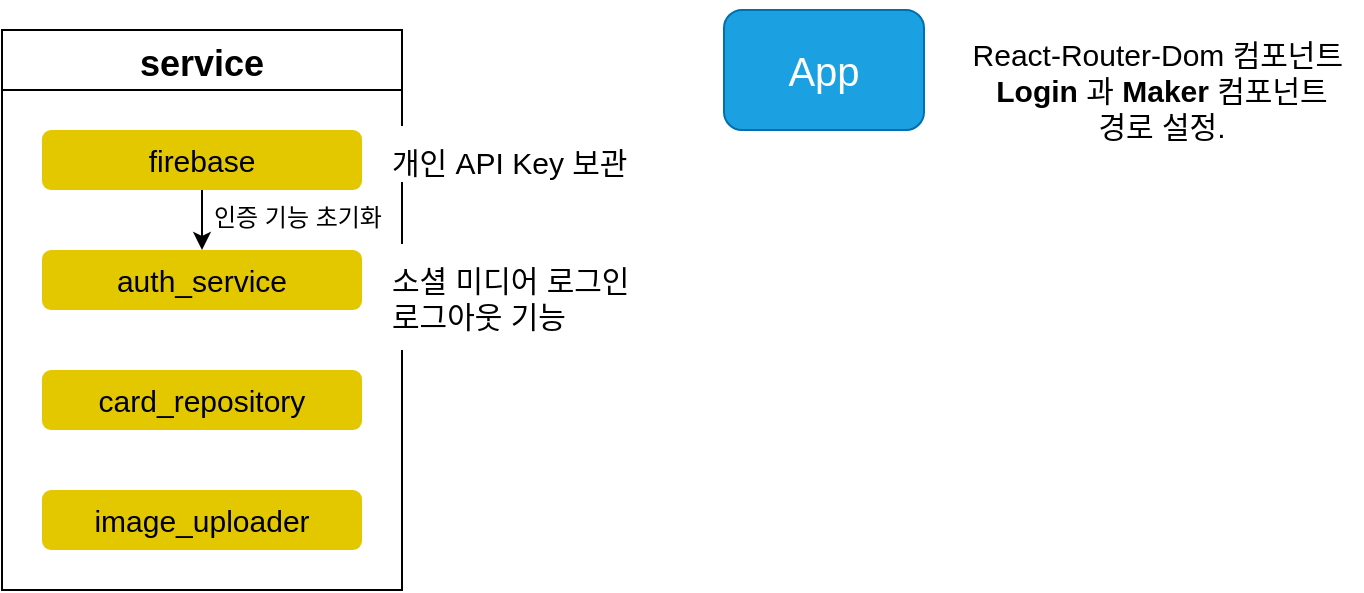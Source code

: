 <mxfile version="15.3.8" type="github">
  <diagram id="qXojaY42aiBFxvhF_yrl" name="Page-1">
    <mxGraphModel dx="864" dy="614" grid="1" gridSize="10" guides="1" tooltips="1" connect="1" arrows="1" fold="1" page="1" pageScale="1" pageWidth="827" pageHeight="1169" math="0" shadow="0">
      <root>
        <mxCell id="0" />
        <mxCell id="1" parent="0" />
        <mxCell id="ZUQluo5VriQcecSHElmV-1" value="&lt;font style=&quot;font-size: 20px&quot;&gt;App&lt;/font&gt;" style="rounded=1;whiteSpace=wrap;html=1;fillColor=#1ba1e2;strokeColor=#006EAF;fontColor=#ffffff;" parent="1" vertex="1">
          <mxGeometry x="401" y="40" width="100" height="60" as="geometry" />
        </mxCell>
        <mxCell id="ZUQluo5VriQcecSHElmV-4" value="&lt;font style=&quot;font-size: 15px&quot;&gt;&lt;font style=&quot;font-size: 15px&quot;&gt;&lt;br&gt;React&lt;/font&gt;-&lt;font style=&quot;font-size: 15px&quot;&gt;Router-Dom 컴포넌트&amp;nbsp;&lt;br&gt;&lt;b&gt;Login&lt;/b&gt; 과 &lt;b&gt;Maker&lt;/b&gt;&amp;nbsp;컴포넌트 &lt;br&gt;경로 설정.&lt;br&gt;&lt;br&gt;&lt;/font&gt;&lt;/font&gt;" style="text;html=1;strokeColor=none;fillColor=none;align=center;verticalAlign=middle;whiteSpace=wrap;rounded=0;labelBackgroundColor=#FFFFFF;labelBorderColor=none;spacing=0;fontColor=#000000;spacingLeft=0;" parent="1" vertex="1">
          <mxGeometry x="520" y="40" width="200" height="80" as="geometry" />
        </mxCell>
        <mxCell id="iWGha1-I6UxMjXV0nj9g-1" value="service" style="swimlane;fontSize=18;startSize=30;" vertex="1" parent="1">
          <mxGeometry x="40" y="50" width="200" height="280" as="geometry">
            <mxRectangle x="40" y="50" width="90" height="30" as="alternateBounds" />
          </mxGeometry>
        </mxCell>
        <mxCell id="iWGha1-I6UxMjXV0nj9g-19" value="" style="edgeStyle=orthogonalEdgeStyle;rounded=0;orthogonalLoop=1;jettySize=auto;html=1;fontSize=18;fontColor=#FFFFFF;entryX=0.5;entryY=0;entryDx=0;entryDy=0;" edge="1" parent="iWGha1-I6UxMjXV0nj9g-1" source="iWGha1-I6UxMjXV0nj9g-2" target="iWGha1-I6UxMjXV0nj9g-3">
          <mxGeometry relative="1" as="geometry">
            <mxPoint x="100" y="100" as="targetPoint" />
          </mxGeometry>
        </mxCell>
        <mxCell id="iWGha1-I6UxMjXV0nj9g-2" value="&lt;span style=&quot;font-size: 15px&quot;&gt;firebase&lt;/span&gt;" style="rounded=1;whiteSpace=wrap;html=1;fillColor=#e3c800;strokeColor=none;fontColor=#000000;" vertex="1" parent="iWGha1-I6UxMjXV0nj9g-1">
          <mxGeometry x="20" y="50" width="160" height="30" as="geometry" />
        </mxCell>
        <mxCell id="iWGha1-I6UxMjXV0nj9g-3" value="&lt;span style=&quot;font-size: 15px&quot;&gt;auth_service&lt;/span&gt;" style="rounded=1;whiteSpace=wrap;html=1;fillColor=#e3c800;strokeColor=none;fontColor=#000000;" vertex="1" parent="iWGha1-I6UxMjXV0nj9g-1">
          <mxGeometry x="20" y="110" width="160" height="30" as="geometry" />
        </mxCell>
        <mxCell id="iWGha1-I6UxMjXV0nj9g-4" value="&lt;span style=&quot;font-size: 15px&quot;&gt;card_repository&lt;/span&gt;" style="rounded=1;whiteSpace=wrap;html=1;fillColor=#e3c800;strokeColor=none;fontColor=#000000;" vertex="1" parent="iWGha1-I6UxMjXV0nj9g-1">
          <mxGeometry x="20" y="170" width="160" height="30" as="geometry" />
        </mxCell>
        <mxCell id="iWGha1-I6UxMjXV0nj9g-5" value="&lt;span style=&quot;font-size: 15px&quot;&gt;image_uploader&lt;/span&gt;" style="rounded=1;whiteSpace=wrap;html=1;fillColor=#e3c800;strokeColor=none;fontColor=#000000;" vertex="1" parent="iWGha1-I6UxMjXV0nj9g-1">
          <mxGeometry x="20" y="230" width="160" height="30" as="geometry" />
        </mxCell>
        <mxCell id="iWGha1-I6UxMjXV0nj9g-24" value="&lt;font color=&quot;#000000&quot; style=&quot;font-size: 12px;&quot;&gt;인증 기능 초기화&lt;/font&gt;" style="text;html=1;strokeColor=none;fillColor=none;align=center;verticalAlign=middle;whiteSpace=wrap;rounded=0;labelBackgroundColor=#FFFFFF;fontSize=12;fontColor=#FFFFFF;" vertex="1" parent="iWGha1-I6UxMjXV0nj9g-1">
          <mxGeometry x="98" y="84" width="100" height="20" as="geometry" />
        </mxCell>
        <mxCell id="iWGha1-I6UxMjXV0nj9g-20" value="&lt;h1 style=&quot;font-size: 15px&quot;&gt;&lt;font color=&quot;#000000&quot;&gt;&lt;span style=&quot;font-weight: 400&quot;&gt;개인 API Key 보관&lt;/span&gt;&lt;/font&gt;&lt;/h1&gt;" style="text;html=1;strokeColor=none;fillColor=none;spacing=5;spacingTop=-18;whiteSpace=wrap;overflow=hidden;rounded=0;fontSize=15;fontColor=#FFFFFF;labelBackgroundColor=#FFFFFF;" vertex="1" parent="1">
          <mxGeometry x="230" y="106" width="140" height="20" as="geometry" />
        </mxCell>
        <mxCell id="iWGha1-I6UxMjXV0nj9g-25" value="&lt;h1 style=&quot;font-size: 15px&quot;&gt;&lt;font color=&quot;#000000&quot;&gt;&lt;span style=&quot;font-weight: 400&quot;&gt;소셜 미디어 로그인 로그아웃 기능&amp;nbsp;&lt;/span&gt;&lt;/font&gt;&lt;/h1&gt;" style="text;html=1;strokeColor=none;fillColor=none;spacing=5;spacingTop=-18;whiteSpace=wrap;overflow=hidden;rounded=0;fontSize=15;fontColor=#FFFFFF;labelBackgroundColor=#FFFFFF;" vertex="1" parent="1">
          <mxGeometry x="230" y="165" width="140" height="45" as="geometry" />
        </mxCell>
      </root>
    </mxGraphModel>
  </diagram>
</mxfile>

